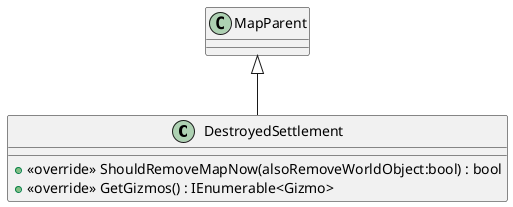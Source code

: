 @startuml
class DestroyedSettlement {
    + <<override>> ShouldRemoveMapNow(alsoRemoveWorldObject:bool) : bool
    + <<override>> GetGizmos() : IEnumerable<Gizmo>
}
MapParent <|-- DestroyedSettlement
@enduml
